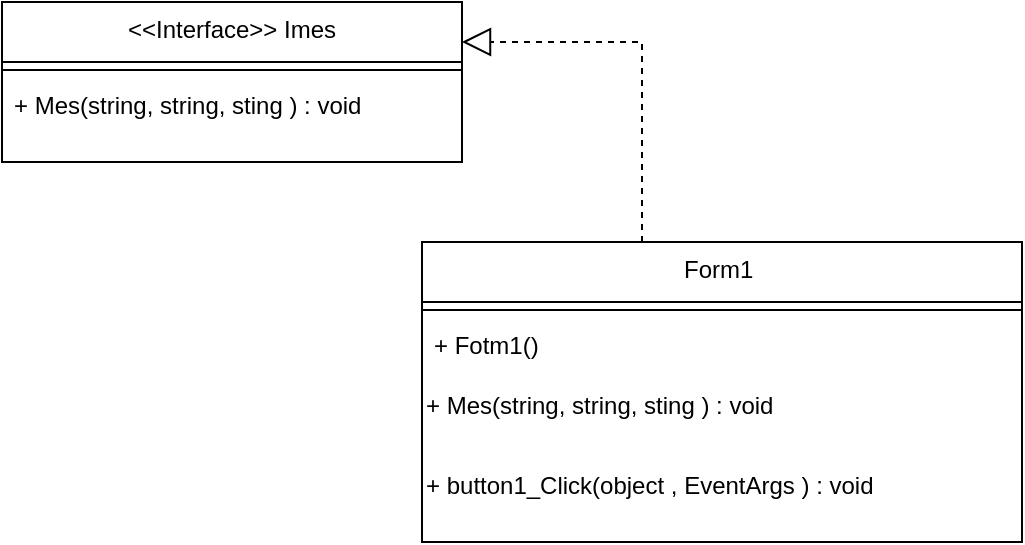 <mxfile version="24.2.5" type="device">
  <diagram id="C5RBs43oDa-KdzZeNtuy" name="Page-1">
    <mxGraphModel dx="838" dy="988" grid="1" gridSize="10" guides="1" tooltips="1" connect="1" arrows="1" fold="1" page="1" pageScale="1" pageWidth="827" pageHeight="1169" math="0" shadow="0">
      <root>
        <mxCell id="WIyWlLk6GJQsqaUBKTNV-0" />
        <mxCell id="WIyWlLk6GJQsqaUBKTNV-1" parent="WIyWlLk6GJQsqaUBKTNV-0" />
        <mxCell id="zkfFHV4jXpPFQw0GAbJ--17" value="Form1 " style="swimlane;fontStyle=0;align=center;verticalAlign=top;childLayout=stackLayout;horizontal=1;startSize=30;horizontalStack=0;resizeParent=1;resizeLast=0;collapsible=1;marginBottom=0;rounded=0;shadow=0;strokeWidth=1;" parent="WIyWlLk6GJQsqaUBKTNV-1" vertex="1">
          <mxGeometry x="370" y="350" width="300" height="150" as="geometry">
            <mxRectangle x="550" y="140" width="160" height="26" as="alternateBounds" />
          </mxGeometry>
        </mxCell>
        <mxCell id="zkfFHV4jXpPFQw0GAbJ--23" value="" style="line;html=1;strokeWidth=1;align=left;verticalAlign=middle;spacingTop=-1;spacingLeft=3;spacingRight=3;rotatable=0;labelPosition=right;points=[];portConstraint=eastwest;" parent="zkfFHV4jXpPFQw0GAbJ--17" vertex="1">
          <mxGeometry y="30" width="300" height="8" as="geometry" />
        </mxCell>
        <mxCell id="zkfFHV4jXpPFQw0GAbJ--25" value="+ Fotm1()" style="text;align=left;verticalAlign=top;spacingLeft=4;spacingRight=4;overflow=hidden;rotatable=0;points=[[0,0.5],[1,0.5]];portConstraint=eastwest;" parent="zkfFHV4jXpPFQw0GAbJ--17" vertex="1">
          <mxGeometry y="38" width="300" height="30" as="geometry" />
        </mxCell>
        <mxCell id="XTMe5oSu7wRC2_iBQMIJ-4" value="+ Mes(string, string, sting ) : void" style="text;whiteSpace=wrap;html=1;" vertex="1" parent="zkfFHV4jXpPFQw0GAbJ--17">
          <mxGeometry y="68" width="300" height="40" as="geometry" />
        </mxCell>
        <mxCell id="XTMe5oSu7wRC2_iBQMIJ-5" value="+&amp;nbsp;button1_Click(object , EventArgs ) : void" style="text;whiteSpace=wrap;html=1;" vertex="1" parent="zkfFHV4jXpPFQw0GAbJ--17">
          <mxGeometry y="108" width="300" height="40" as="geometry" />
        </mxCell>
        <mxCell id="XTMe5oSu7wRC2_iBQMIJ-0" value="&lt;&lt;Interface&gt;&gt; Imes" style="swimlane;fontStyle=0;align=center;verticalAlign=top;childLayout=stackLayout;horizontal=1;startSize=30;horizontalStack=0;resizeParent=1;resizeLast=0;collapsible=1;marginBottom=0;rounded=0;shadow=0;strokeWidth=1;" vertex="1" parent="WIyWlLk6GJQsqaUBKTNV-1">
          <mxGeometry x="160" y="230" width="230" height="80" as="geometry">
            <mxRectangle x="550" y="140" width="160" height="26" as="alternateBounds" />
          </mxGeometry>
        </mxCell>
        <mxCell id="XTMe5oSu7wRC2_iBQMIJ-1" value="" style="line;html=1;strokeWidth=1;align=left;verticalAlign=middle;spacingTop=-1;spacingLeft=3;spacingRight=3;rotatable=0;labelPosition=right;points=[];portConstraint=eastwest;" vertex="1" parent="XTMe5oSu7wRC2_iBQMIJ-0">
          <mxGeometry y="30" width="230" height="8" as="geometry" />
        </mxCell>
        <mxCell id="XTMe5oSu7wRC2_iBQMIJ-2" value="+ Mes(string, string, sting ) : void" style="text;align=left;verticalAlign=top;spacingLeft=4;spacingRight=4;overflow=hidden;rotatable=0;points=[[0,0.5],[1,0.5]];portConstraint=eastwest;" vertex="1" parent="XTMe5oSu7wRC2_iBQMIJ-0">
          <mxGeometry y="38" width="230" height="30" as="geometry" />
        </mxCell>
        <mxCell id="XTMe5oSu7wRC2_iBQMIJ-3" value="" style="endArrow=block;dashed=1;endFill=0;endSize=12;html=1;rounded=0;entryX=1;entryY=0.25;entryDx=0;entryDy=0;" edge="1" parent="WIyWlLk6GJQsqaUBKTNV-1" target="XTMe5oSu7wRC2_iBQMIJ-0">
          <mxGeometry width="160" relative="1" as="geometry">
            <mxPoint x="480" y="350" as="sourcePoint" />
            <mxPoint x="630" y="350" as="targetPoint" />
            <Array as="points">
              <mxPoint x="480" y="250" />
            </Array>
          </mxGeometry>
        </mxCell>
      </root>
    </mxGraphModel>
  </diagram>
</mxfile>
